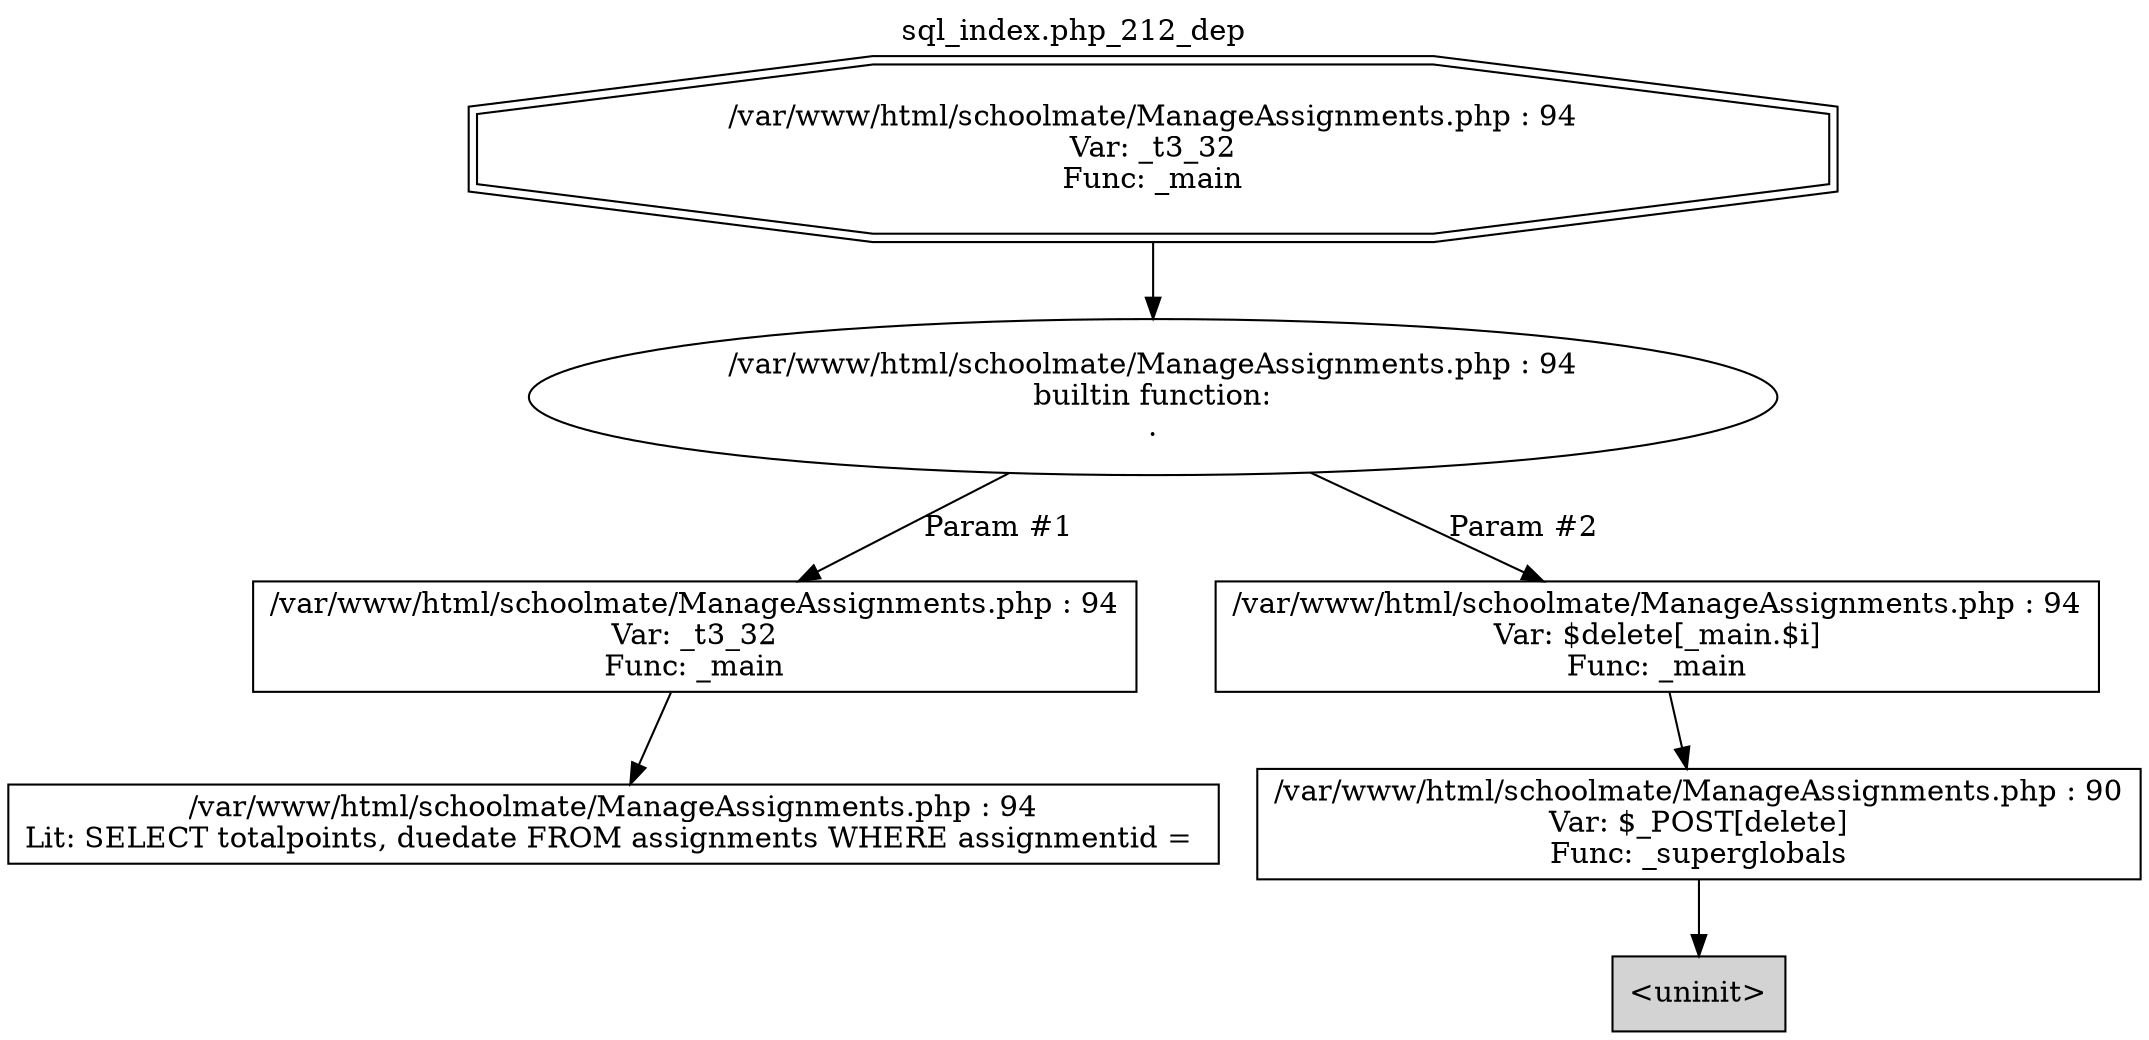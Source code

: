 digraph cfg {
  label="sql_index.php_212_dep";
  labelloc=t;
  n1 [shape=doubleoctagon, label="/var/www/html/schoolmate/ManageAssignments.php : 94\nVar: _t3_32\nFunc: _main\n"];
  n2 [shape=ellipse, label="/var/www/html/schoolmate/ManageAssignments.php : 94\nbuiltin function:\n.\n"];
  n3 [shape=box, label="/var/www/html/schoolmate/ManageAssignments.php : 94\nVar: _t3_32\nFunc: _main\n"];
  n4 [shape=box, label="/var/www/html/schoolmate/ManageAssignments.php : 94\nLit: SELECT totalpoints, duedate FROM assignments WHERE assignmentid = \n"];
  n5 [shape=box, label="/var/www/html/schoolmate/ManageAssignments.php : 94\nVar: $delete[_main.$i]\nFunc: _main\n"];
  n6 [shape=box, label="/var/www/html/schoolmate/ManageAssignments.php : 90\nVar: $_POST[delete]\nFunc: _superglobals\n"];
  n7 [shape=box, label="<uninit>",style=filled];
  n1 -> n2;
  n3 -> n4;
  n2 -> n3[label="Param #1"];
  n2 -> n5[label="Param #2"];
  n6 -> n7;
  n5 -> n6;
}
